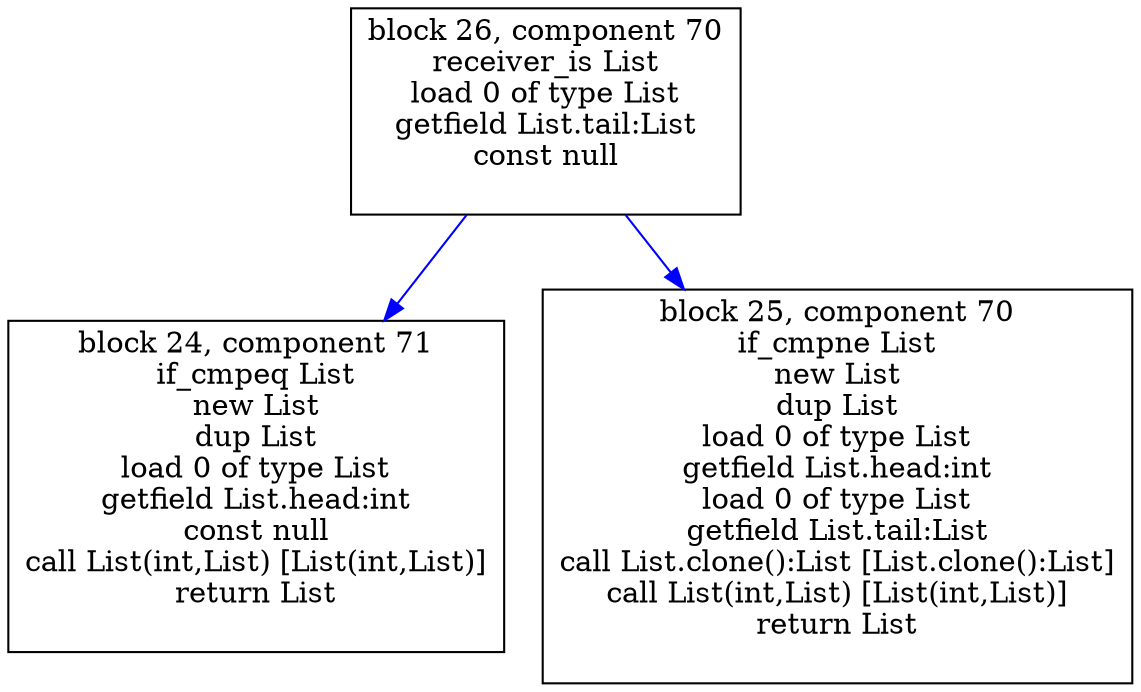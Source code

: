 digraph "List.clone():List" {
size = "11,7.5";
codeblock_26 [ shape = box, label = "block 26, component 70\nreceiver_is List\nload 0 of type List\ngetfield List.tail:List\nconst null\n\n"];
codeblock_24 [ shape = box, label = "block 24, component 71\nif_cmpeq List\nnew List\ndup List\nload 0 of type List\ngetfield List.head:int\nconst null\ncall List(int,List) [List(int,List)]\nreturn List\n\n"];
codeblock_26->codeblock_24 [color = blue label = "" fontsize = 8]
codeblock_25 [ shape = box, label = "block 25, component 70\nif_cmpne List\nnew List\ndup List\nload 0 of type List\ngetfield List.head:int\nload 0 of type List\ngetfield List.tail:List\ncall List.clone():List [List.clone():List]\ncall List(int,List) [List(int,List)]\nreturn List\n\n"];
codeblock_26->codeblock_25 [color = blue label = "" fontsize = 8]
}